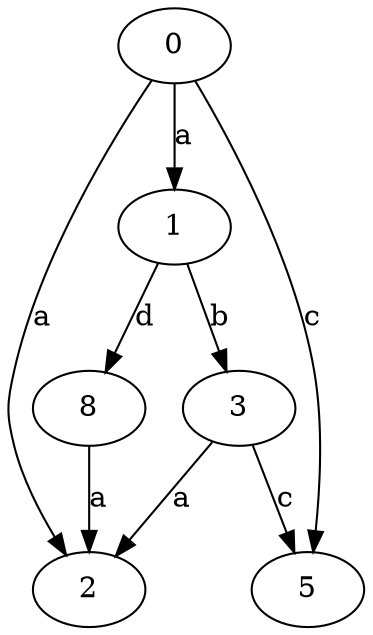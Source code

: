 strict digraph  {
1;
2;
3;
0;
5;
8;
1 -> 3  [label=b];
1 -> 8  [label=d];
3 -> 2  [label=a];
3 -> 5  [label=c];
0 -> 1  [label=a];
0 -> 2  [label=a];
0 -> 5  [label=c];
8 -> 2  [label=a];
}
